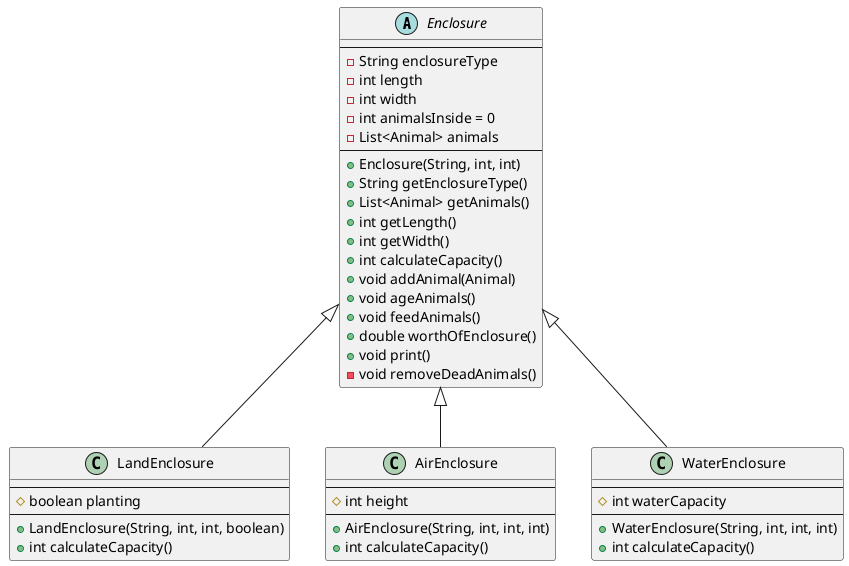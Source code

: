@startuml SubclassesEnclosure
abstract class Enclosure {
    ----
    -String enclosureType
    -int length
    -int width
    -int animalsInside = 0
    -List<Animal> animals
    ----
    +Enclosure(String, int, int)
    +String getEnclosureType()
    +List<Animal> getAnimals()
    +int getLength()
    +int getWidth()
    +int calculateCapacity()
    +void addAnimal(Animal)
    +void ageAnimals()
    +void feedAnimals()
    +double worthOfEnclosure()
    +void print()
    -void removeDeadAnimals()
}

class LandEnclosure {
    ----
    #boolean planting
    ----
    +LandEnclosure(String, int, int, boolean)
    +int calculateCapacity()
}

class AirEnclosure {
    ----
    #int height
    ----
    +AirEnclosure(String, int, int, int)
    +int calculateCapacity()
}

class WaterEnclosure {
    ----
    #int waterCapacity
    ----
    +WaterEnclosure(String, int, int, int)
    +int calculateCapacity()
}

Enclosure <|-- LandEnclosure
Enclosure <|-- AirEnclosure
Enclosure <|-- WaterEnclosure
@enduml
